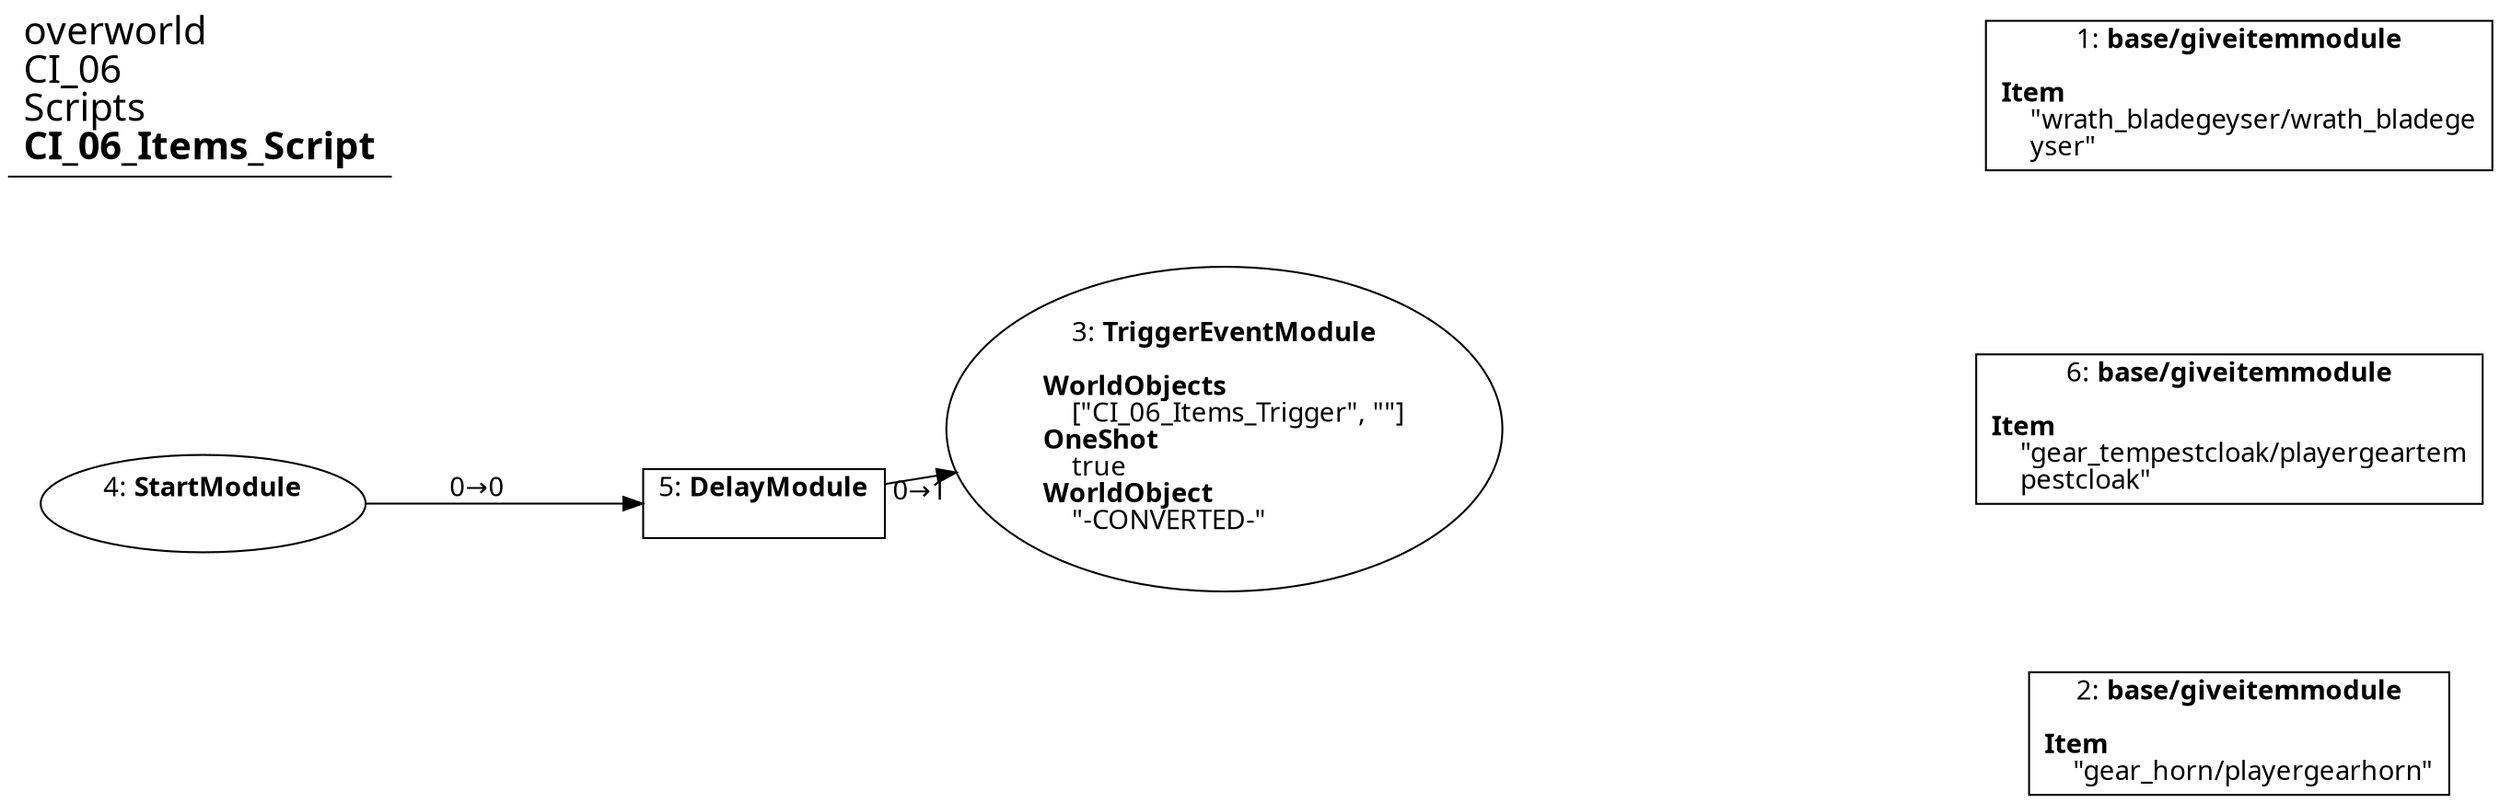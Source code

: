 digraph {
    layout = fdp;
    overlap = prism;
    sep = "+16";
    splines = spline;

    node [ shape = box ];

    graph [ fontname = "Segoe UI" ];
    node [ fontname = "Segoe UI" ];
    edge [ fontname = "Segoe UI" ];

    1 [ label = <1: <b>base/giveitemmodule</b><br/><br/><b>Item</b><br align="left"/>    &quot;wrath_bladegeyser/wrath_bladege<br align="left"/>    yser&quot;<br align="left"/>> ];
    1 [ pos = "0.638,0.006!" ];

    2 [ label = <2: <b>base/giveitemmodule</b><br/><br/><b>Item</b><br align="left"/>    &quot;gear_horn/playergearhorn&quot;<br align="left"/>> ];
    2 [ pos = "0.638,-0.19100001!" ];

    3 [ label = <3: <b>TriggerEventModule</b><br/><br/><b>WorldObjects</b><br align="left"/>    [&quot;CI_06_Items_Trigger&quot;, &quot;&quot;]<br align="left"/><b>OneShot</b><br align="left"/>    true<br align="left"/><b>WorldObject</b><br align="left"/>    &quot;-CONVERTED-&quot;<br align="left"/>> ];
    3 [ shape = oval ]
    3 [ pos = "0.32500002,-0.097!" ];

    4 [ label = <4: <b>StartModule</b><br/><br/>> ];
    4 [ shape = oval ]
    4 [ pos = "0.010000001,-0.120000005!" ];
    4 -> 5 [ label = "0→0" ];

    5 [ label = <5: <b>DelayModule</b><br/><br/>> ];
    5 [ pos = "0.18300001,-0.120000005!" ];
    5 -> 3 [ label = "0→1" ];

    6 [ label = <6: <b>base/giveitemmodule</b><br/><br/><b>Item</b><br align="left"/>    &quot;gear_tempestcloak/playergeartem<br align="left"/>    pestcloak&quot;<br align="left"/>> ];
    6 [ pos = "0.63500005,-0.097!" ];

    title [ pos = "0.009000001,0.007!" ];
    title [ shape = underline ];
    title [ label = <<font point-size="20">overworld<br align="left"/>CI_06<br align="left"/>Scripts<br align="left"/><b>CI_06_Items_Script</b><br align="left"/></font>> ];
}
